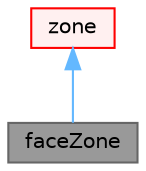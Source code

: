 digraph "faceZone"
{
 // LATEX_PDF_SIZE
  bgcolor="transparent";
  edge [fontname=Helvetica,fontsize=10,labelfontname=Helvetica,labelfontsize=10];
  node [fontname=Helvetica,fontsize=10,shape=box,height=0.2,width=0.4];
  Node1 [id="Node000001",label="faceZone",height=0.2,width=0.4,color="gray40", fillcolor="grey60", style="filled", fontcolor="black",tooltip="A subset of mesh faces organised as a primitive patch."];
  Node2 -> Node1 [id="edge1_Node000001_Node000002",dir="back",color="steelblue1",style="solid",tooltip=" "];
  Node2 [id="Node000002",label="zone",height=0.2,width=0.4,color="red", fillcolor="#FFF0F0", style="filled",URL="$classFoam_1_1zone.html",tooltip="Base class for mesh zones."];
}
